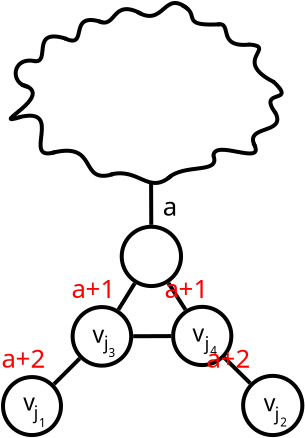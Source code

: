 <?xml version="1.0" encoding="UTF-8"?>
<dia:diagram xmlns:dia="http://www.lysator.liu.se/~alla/dia/">
  <dia:layer name="Background" visible="true" active="true">
    <dia:object type="Standard - Line" version="0" id="O0">
      <dia:attribute name="obj_pos">
        <dia:point val="-11.866,33.02"/>
      </dia:attribute>
      <dia:attribute name="obj_bb">
        <dia:rectangle val="-13.297,32.878;-11.725,34.447"/>
      </dia:attribute>
      <dia:attribute name="conn_endpoints">
        <dia:point val="-11.866,33.02"/>
        <dia:point val="-13.156,34.305"/>
      </dia:attribute>
      <dia:attribute name="numcp">
        <dia:int val="1"/>
      </dia:attribute>
      <dia:attribute name="line_width">
        <dia:real val="0.2"/>
      </dia:attribute>
      <dia:connections>
        <dia:connection handle="0" to="O8" connection="8"/>
        <dia:connection handle="1" to="O1" connection="8"/>
      </dia:connections>
    </dia:object>
    <dia:object type="Standard - Ellipse" version="0" id="O1">
      <dia:attribute name="obj_pos">
        <dia:point val="-15.704,33.95"/>
      </dia:attribute>
      <dia:attribute name="obj_bb">
        <dia:rectangle val="-15.804,33.85;-12.704,36.95"/>
      </dia:attribute>
      <dia:attribute name="elem_corner">
        <dia:point val="-15.704,33.95"/>
      </dia:attribute>
      <dia:attribute name="elem_width">
        <dia:real val="2.9"/>
      </dia:attribute>
      <dia:attribute name="elem_height">
        <dia:real val="2.9"/>
      </dia:attribute>
      <dia:attribute name="border_width">
        <dia:real val="0.2"/>
      </dia:attribute>
      <dia:attribute name="aspect">
        <dia:enum val="2"/>
      </dia:attribute>
    </dia:object>
    <dia:object type="Standard - Line" version="0" id="O2">
      <dia:attribute name="obj_pos">
        <dia:point val="-4.637,32.984"/>
      </dia:attribute>
      <dia:attribute name="obj_bb">
        <dia:rectangle val="-4.779,32.843;-3.202,34.401"/>
      </dia:attribute>
      <dia:attribute name="conn_endpoints">
        <dia:point val="-4.637,32.984"/>
        <dia:point val="-3.343,34.26"/>
      </dia:attribute>
      <dia:attribute name="numcp">
        <dia:int val="1"/>
      </dia:attribute>
      <dia:attribute name="line_width">
        <dia:real val="0.2"/>
      </dia:attribute>
      <dia:connections>
        <dia:connection handle="0" to="O9" connection="8"/>
        <dia:connection handle="1" to="O3" connection="8"/>
      </dia:connections>
    </dia:object>
    <dia:object type="Standard - Ellipse" version="0" id="O3">
      <dia:attribute name="obj_pos">
        <dia:point val="-3.698,33.889"/>
      </dia:attribute>
      <dia:attribute name="obj_bb">
        <dia:rectangle val="-3.798,33.789;-0.636,36.951"/>
      </dia:attribute>
      <dia:attribute name="elem_corner">
        <dia:point val="-3.698,33.889"/>
      </dia:attribute>
      <dia:attribute name="elem_width">
        <dia:real val="2.962"/>
      </dia:attribute>
      <dia:attribute name="elem_height">
        <dia:real val="2.962"/>
      </dia:attribute>
      <dia:attribute name="border_width">
        <dia:real val="0.2"/>
      </dia:attribute>
      <dia:attribute name="aspect">
        <dia:enum val="2"/>
      </dia:attribute>
    </dia:object>
    <dia:object type="Standard - Line" version="0" id="O4">
      <dia:attribute name="obj_pos">
        <dia:point val="-9.118,29.263"/>
      </dia:attribute>
      <dia:attribute name="obj_bb">
        <dia:rectangle val="-10.073,29.126;-8.98,30.723"/>
      </dia:attribute>
      <dia:attribute name="conn_endpoints">
        <dia:point val="-9.118,29.263"/>
        <dia:point val="-9.936,30.586"/>
      </dia:attribute>
      <dia:attribute name="numcp">
        <dia:int val="1"/>
      </dia:attribute>
      <dia:attribute name="line_width">
        <dia:real val="0.2"/>
      </dia:attribute>
      <dia:connections>
        <dia:connection handle="0" to="O7" connection="8"/>
        <dia:connection handle="1" to="O8" connection="8"/>
      </dia:connections>
    </dia:object>
    <dia:object type="Standard - Line" version="0" id="O5">
      <dia:attribute name="obj_pos">
        <dia:point val="-7.298,31.901"/>
      </dia:attribute>
      <dia:attribute name="obj_bb">
        <dia:rectangle val="-9.295,31.801;-7.198,32.009"/>
      </dia:attribute>
      <dia:attribute name="conn_endpoints">
        <dia:point val="-7.298,31.901"/>
        <dia:point val="-9.194,31.909"/>
      </dia:attribute>
      <dia:attribute name="numcp">
        <dia:int val="1"/>
      </dia:attribute>
      <dia:attribute name="line_width">
        <dia:real val="0.2"/>
      </dia:attribute>
      <dia:connections>
        <dia:connection handle="0" to="O9" connection="8"/>
        <dia:connection handle="1" to="O8" connection="8"/>
      </dia:connections>
    </dia:object>
    <dia:object type="Standard - Line" version="0" id="O6">
      <dia:attribute name="obj_pos">
        <dia:point val="-7.432,29.251"/>
      </dia:attribute>
      <dia:attribute name="obj_bb">
        <dia:rectangle val="-7.571,29.113;-6.442,30.721"/>
      </dia:attribute>
      <dia:attribute name="conn_endpoints">
        <dia:point val="-7.432,29.251"/>
        <dia:point val="-6.58,30.583"/>
      </dia:attribute>
      <dia:attribute name="numcp">
        <dia:int val="1"/>
      </dia:attribute>
      <dia:attribute name="line_width">
        <dia:real val="0.2"/>
      </dia:attribute>
      <dia:connections>
        <dia:connection handle="0" to="O7" connection="8"/>
        <dia:connection handle="1" to="O9" connection="8"/>
      </dia:connections>
    </dia:object>
    <dia:object type="Standard - Ellipse" version="0" id="O7">
      <dia:attribute name="obj_pos">
        <dia:point val="-9.768,26.434"/>
      </dia:attribute>
      <dia:attribute name="obj_bb">
        <dia:rectangle val="-9.867,26.334;-6.702,29.5"/>
      </dia:attribute>
      <dia:attribute name="elem_corner">
        <dia:point val="-9.768,26.434"/>
      </dia:attribute>
      <dia:attribute name="elem_width">
        <dia:real val="2.966"/>
      </dia:attribute>
      <dia:attribute name="elem_height">
        <dia:real val="2.966"/>
      </dia:attribute>
      <dia:attribute name="border_width">
        <dia:real val="0.2"/>
      </dia:attribute>
      <dia:attribute name="aspect">
        <dia:enum val="2"/>
      </dia:attribute>
    </dia:object>
    <dia:object type="Standard - Ellipse" version="0" id="O8">
      <dia:attribute name="obj_pos">
        <dia:point val="-12.223,30.45"/>
      </dia:attribute>
      <dia:attribute name="obj_bb">
        <dia:rectangle val="-12.323,30.35;-9.193,33.48"/>
      </dia:attribute>
      <dia:attribute name="elem_corner">
        <dia:point val="-12.223,30.45"/>
      </dia:attribute>
      <dia:attribute name="elem_width">
        <dia:real val="2.93"/>
      </dia:attribute>
      <dia:attribute name="elem_height">
        <dia:real val="2.93"/>
      </dia:attribute>
      <dia:attribute name="border_width">
        <dia:real val="0.2"/>
      </dia:attribute>
      <dia:attribute name="aspect">
        <dia:enum val="2"/>
      </dia:attribute>
    </dia:object>
    <dia:object type="Standard - Ellipse" version="0" id="O9">
      <dia:attribute name="obj_pos">
        <dia:point val="-7.198,30.439"/>
      </dia:attribute>
      <dia:attribute name="obj_bb">
        <dia:rectangle val="-7.298,30.339;-4.186,33.451"/>
      </dia:attribute>
      <dia:attribute name="elem_corner">
        <dia:point val="-7.198,30.439"/>
      </dia:attribute>
      <dia:attribute name="elem_width">
        <dia:real val="2.912"/>
      </dia:attribute>
      <dia:attribute name="elem_height">
        <dia:real val="2.912"/>
      </dia:attribute>
      <dia:attribute name="border_width">
        <dia:real val="0.2"/>
      </dia:attribute>
      <dia:attribute name="aspect">
        <dia:enum val="2"/>
      </dia:attribute>
    </dia:object>
    <dia:object type="Standard - BezierLine" version="0" id="O10">
      <dia:attribute name="obj_pos">
        <dia:point val="-7.298,23.894"/>
      </dia:attribute>
      <dia:attribute name="obj_bb">
        <dia:rectangle val="-10.438,23.661;-7.157,24.345"/>
      </dia:attribute>
      <dia:attribute name="bez_points">
        <dia:point val="-7.298,23.894"/>
        <dia:point val="-8.448,24.869"/>
        <dia:point val="-8.867,23.469"/>
        <dia:point val="-10.317,23.819"/>
      </dia:attribute>
      <dia:attribute name="corner_types">
        <dia:enum val="0"/>
        <dia:enum val="0"/>
      </dia:attribute>
      <dia:attribute name="line_width">
        <dia:real val="0.2"/>
      </dia:attribute>
    </dia:object>
    <dia:object type="Standard - BezierLine" version="0" id="O11">
      <dia:attribute name="obj_pos">
        <dia:point val="-10.167,23.794"/>
      </dia:attribute>
      <dia:attribute name="obj_bb">
        <dia:rectangle val="-13.389,22.533;-10.042,23.989"/>
      </dia:attribute>
      <dia:attribute name="bez_points">
        <dia:point val="-10.167,23.794"/>
        <dia:point val="-11.992,24.369"/>
        <dia:point val="-10.842,22.119"/>
        <dia:point val="-13.267,22.744"/>
      </dia:attribute>
      <dia:attribute name="corner_types">
        <dia:enum val="0"/>
        <dia:enum val="0"/>
      </dia:attribute>
      <dia:attribute name="line_width">
        <dia:real val="0.2"/>
      </dia:attribute>
    </dia:object>
    <dia:object type="Standard - BezierLine" version="0" id="O12">
      <dia:attribute name="obj_pos">
        <dia:point val="-13.067,22.694"/>
      </dia:attribute>
      <dia:attribute name="obj_bb">
        <dia:rectangle val="-15.064,20.781;-12.942,22.869"/>
      </dia:attribute>
      <dia:attribute name="bez_points">
        <dia:point val="-13.067,22.694"/>
        <dia:point val="-14.892,23.269"/>
        <dia:point val="-12.517,20.344"/>
        <dia:point val="-14.942,20.969"/>
      </dia:attribute>
      <dia:attribute name="corner_types">
        <dia:enum val="0"/>
        <dia:enum val="0"/>
      </dia:attribute>
      <dia:attribute name="line_width">
        <dia:real val="0.2"/>
      </dia:attribute>
    </dia:object>
    <dia:object type="Standard - BezierLine" version="0" id="O13">
      <dia:attribute name="obj_pos">
        <dia:point val="-14.805,20.938"/>
      </dia:attribute>
      <dia:attribute name="obj_bb">
        <dia:rectangle val="-15.417,19.198;-14.117,21.154"/>
      </dia:attribute>
      <dia:attribute name="bez_points">
        <dia:point val="-14.805,20.938"/>
        <dia:point val="-16.63,21.513"/>
        <dia:point val="-12.842,19.8"/>
        <dia:point val="-14.792,19.319"/>
      </dia:attribute>
      <dia:attribute name="corner_types">
        <dia:enum val="0"/>
        <dia:enum val="0"/>
      </dia:attribute>
      <dia:attribute name="line_width">
        <dia:real val="0.2"/>
      </dia:attribute>
    </dia:object>
    <dia:object type="Standard - BezierLine" version="0" id="O14">
      <dia:attribute name="obj_pos">
        <dia:point val="-14.442,19.444"/>
      </dia:attribute>
      <dia:attribute name="obj_bb">
        <dia:rectangle val="-15.171,18.026;-13.986,19.558"/>
      </dia:attribute>
      <dia:attribute name="bez_points">
        <dia:point val="-14.442,19.444"/>
        <dia:point val="-15.386,19.294"/>
        <dia:point val="-15.262,17.906"/>
        <dia:point val="-14.105,18.156"/>
      </dia:attribute>
      <dia:attribute name="corner_types">
        <dia:enum val="0"/>
        <dia:enum val="0"/>
      </dia:attribute>
      <dia:attribute name="line_width">
        <dia:real val="0.2"/>
      </dia:attribute>
    </dia:object>
    <dia:object type="Standard - BezierLine" version="0" id="O15">
      <dia:attribute name="obj_pos">
        <dia:point val="-14.192,18.144"/>
      </dia:attribute>
      <dia:attribute name="obj_bb">
        <dia:rectangle val="-14.31,16.818;-12.391,18.262"/>
      </dia:attribute>
      <dia:attribute name="bez_points">
        <dia:point val="-14.192,18.144"/>
        <dia:point val="-13.217,18.344"/>
        <dia:point val="-14.442,16.419"/>
        <dia:point val="-12.517,17.044"/>
      </dia:attribute>
      <dia:attribute name="corner_types">
        <dia:enum val="0"/>
        <dia:enum val="0"/>
      </dia:attribute>
      <dia:attribute name="line_width">
        <dia:real val="0.2"/>
      </dia:attribute>
    </dia:object>
    <dia:object type="Standard - BezierLine" version="0" id="O16">
      <dia:attribute name="obj_pos">
        <dia:point val="-12.605,17.019"/>
      </dia:attribute>
      <dia:attribute name="obj_bb">
        <dia:rectangle val="-12.737,15.997;-10.59,17.226"/>
      </dia:attribute>
      <dia:attribute name="bez_points">
        <dia:point val="-12.605,17.019"/>
        <dia:point val="-11.348,17.6"/>
        <dia:point val="-12.567,15.594"/>
        <dia:point val="-10.717,16.219"/>
      </dia:attribute>
      <dia:attribute name="corner_types">
        <dia:enum val="0"/>
        <dia:enum val="0"/>
      </dia:attribute>
      <dia:attribute name="line_width">
        <dia:real val="0.2"/>
      </dia:attribute>
    </dia:object>
    <dia:object type="Standard - BezierLine" version="0" id="O17">
      <dia:attribute name="obj_pos">
        <dia:point val="-10.942,16.15"/>
      </dia:attribute>
      <dia:attribute name="obj_bb">
        <dia:rectangle val="-11.075,15.454;-8.628,16.326"/>
      </dia:attribute>
      <dia:attribute name="bez_points">
        <dia:point val="-10.942,16.15"/>
        <dia:point val="-9.995,16.588"/>
        <dia:point val="-10.308,14.956"/>
        <dia:point val="-8.764,15.8"/>
      </dia:attribute>
      <dia:attribute name="corner_types">
        <dia:enum val="0"/>
        <dia:enum val="0"/>
      </dia:attribute>
      <dia:attribute name="line_width">
        <dia:real val="0.2"/>
      </dia:attribute>
    </dia:object>
    <dia:object type="Standard - BezierLine" version="0" id="O18">
      <dia:attribute name="obj_pos">
        <dia:point val="-8.995,15.688"/>
      </dia:attribute>
      <dia:attribute name="obj_bb">
        <dia:rectangle val="-9.132,15.147;-6.314,15.993"/>
      </dia:attribute>
      <dia:attribute name="bez_points">
        <dia:point val="-8.995,15.688"/>
        <dia:point val="-7.62,16.513"/>
        <dia:point val="-7.676,14.513"/>
        <dia:point val="-6.455,15.556"/>
      </dia:attribute>
      <dia:attribute name="corner_types">
        <dia:enum val="0"/>
        <dia:enum val="0"/>
      </dia:attribute>
      <dia:attribute name="line_width">
        <dia:real val="0.2"/>
      </dia:attribute>
    </dia:object>
    <dia:object type="Standard - BezierLine" version="0" id="O19">
      <dia:attribute name="obj_pos">
        <dia:point val="-6.761,15.35"/>
      </dia:attribute>
      <dia:attribute name="obj_bb">
        <dia:rectangle val="-6.894,15.217;-4.759,16.425"/>
      </dia:attribute>
      <dia:attribute name="bez_points">
        <dia:point val="-6.761,15.35"/>
        <dia:point val="-5.752,15.831"/>
        <dia:point val="-6.961,16.419"/>
        <dia:point val="-4.864,16.313"/>
      </dia:attribute>
      <dia:attribute name="corner_types">
        <dia:enum val="0"/>
        <dia:enum val="0"/>
      </dia:attribute>
      <dia:attribute name="line_width">
        <dia:real val="0.2"/>
      </dia:attribute>
    </dia:object>
    <dia:object type="Standard - BezierLine" version="0" id="O20">
      <dia:attribute name="obj_pos">
        <dia:point val="-4.992,16.319"/>
      </dia:attribute>
      <dia:attribute name="obj_bb">
        <dia:rectangle val="-5.108,16.203;-3.27,17.441"/>
      </dia:attribute>
      <dia:attribute name="bez_points">
        <dia:point val="-4.992,16.319"/>
        <dia:point val="-4.167,16.169"/>
        <dia:point val="-5.08,17.5"/>
        <dia:point val="-3.38,17.325"/>
      </dia:attribute>
      <dia:attribute name="corner_types">
        <dia:enum val="0"/>
        <dia:enum val="0"/>
      </dia:attribute>
      <dia:attribute name="line_width">
        <dia:real val="0.2"/>
      </dia:attribute>
    </dia:object>
    <dia:object type="Standard - BezierLine" version="0" id="O21">
      <dia:attribute name="obj_pos">
        <dia:point val="-3.43,17.319"/>
      </dia:attribute>
      <dia:attribute name="obj_bb">
        <dia:rectangle val="-3.537,17.212;-2.014,19.341"/>
      </dia:attribute>
      <dia:attribute name="bez_points">
        <dia:point val="-3.43,17.319"/>
        <dia:point val="-1.911,17.431"/>
        <dia:point val="-4.348,18.094"/>
        <dia:point val="-2.148,19.206"/>
      </dia:attribute>
      <dia:attribute name="corner_types">
        <dia:enum val="0"/>
        <dia:enum val="0"/>
      </dia:attribute>
      <dia:attribute name="line_width">
        <dia:real val="0.2"/>
      </dia:attribute>
    </dia:object>
    <dia:object type="Standard - BezierLine" version="0" id="O22">
      <dia:attribute name="obj_pos">
        <dia:point val="-2.192,19.169"/>
      </dia:attribute>
      <dia:attribute name="obj_bb">
        <dia:rectangle val="-2.432,19.027;-1.672,20.909"/>
      </dia:attribute>
      <dia:attribute name="bez_points">
        <dia:point val="-2.192,19.169"/>
        <dia:point val="-0.917,20.369"/>
        <dia:point val="-3.042,19.45"/>
        <dia:point val="-2.067,20.769"/>
      </dia:attribute>
      <dia:attribute name="corner_types">
        <dia:enum val="0"/>
        <dia:enum val="0"/>
      </dia:attribute>
      <dia:attribute name="line_width">
        <dia:real val="0.2"/>
      </dia:attribute>
    </dia:object>
    <dia:object type="Standard - BezierLine" version="0" id="O23">
      <dia:attribute name="obj_pos">
        <dia:point val="-5.18,22.894"/>
      </dia:attribute>
      <dia:attribute name="obj_bb">
        <dia:rectangle val="-7.598,22.765;-5.035,24.154"/>
      </dia:attribute>
      <dia:attribute name="bez_points">
        <dia:point val="-5.18,22.894"/>
        <dia:point val="-4.83,23.819"/>
        <dia:point val="-6.644,23.244"/>
        <dia:point val="-7.456,24.013"/>
      </dia:attribute>
      <dia:attribute name="corner_types">
        <dia:enum val="0"/>
        <dia:enum val="0"/>
      </dia:attribute>
      <dia:attribute name="line_width">
        <dia:real val="0.2"/>
      </dia:attribute>
    </dia:object>
    <dia:object type="Standard - BezierLine" version="0" id="O24">
      <dia:attribute name="obj_pos">
        <dia:point val="-2.105,20.694"/>
      </dia:attribute>
      <dia:attribute name="obj_bb">
        <dia:rectangle val="-3.305,20.558;-1.888,22.581"/>
      </dia:attribute>
      <dia:attribute name="bez_points">
        <dia:point val="-2.105,20.694"/>
        <dia:point val="-1.455,21.869"/>
        <dia:point val="-3.755,21.294"/>
        <dia:point val="-3.08,22.444"/>
      </dia:attribute>
      <dia:attribute name="corner_types">
        <dia:enum val="0"/>
        <dia:enum val="0"/>
      </dia:attribute>
      <dia:attribute name="line_width">
        <dia:real val="0.2"/>
      </dia:attribute>
    </dia:object>
    <dia:object type="Standard - BezierLine" version="0" id="O25">
      <dia:attribute name="obj_pos">
        <dia:point val="-3.186,22.244"/>
      </dia:attribute>
      <dia:attribute name="obj_bb">
        <dia:rectangle val="-5.286,22.107;-2.965,23.03"/>
      </dia:attribute>
      <dia:attribute name="bez_points">
        <dia:point val="-3.186,22.244"/>
        <dia:point val="-2.461,23.519"/>
        <dia:point val="-5.231,21.95"/>
        <dia:point val="-5.181,22.925"/>
      </dia:attribute>
      <dia:attribute name="corner_types">
        <dia:enum val="0"/>
        <dia:enum val="0"/>
      </dia:attribute>
      <dia:attribute name="line_width">
        <dia:real val="0.2"/>
      </dia:attribute>
    </dia:object>
    <dia:object type="Standard - Text" version="1" id="O26">
      <dia:attribute name="obj_pos">
        <dia:point val="-14.686,35.625"/>
      </dia:attribute>
      <dia:attribute name="obj_bb">
        <dia:rectangle val="-14.686,34.558;-14.006,35.898"/>
      </dia:attribute>
      <dia:attribute name="text">
        <dia:composite type="text">
          <dia:attribute name="string">
            <dia:string>#v#</dia:string>
          </dia:attribute>
          <dia:attribute name="font">
            <dia:font family="sans" style="0" name="Helvetica"/>
          </dia:attribute>
          <dia:attribute name="height">
            <dia:real val="1.435"/>
          </dia:attribute>
          <dia:attribute name="pos">
            <dia:point val="-14.686,35.625"/>
          </dia:attribute>
          <dia:attribute name="color">
            <dia:color val="#000000"/>
          </dia:attribute>
          <dia:attribute name="alignment">
            <dia:enum val="0"/>
          </dia:attribute>
        </dia:composite>
      </dia:attribute>
      <dia:attribute name="valign">
        <dia:enum val="3"/>
      </dia:attribute>
    </dia:object>
    <dia:object type="Standard - Text" version="1" id="O27">
      <dia:attribute name="obj_pos">
        <dia:point val="-11.231,32.233"/>
      </dia:attribute>
      <dia:attribute name="obj_bb">
        <dia:rectangle val="-11.231,31.165;-10.551,32.505"/>
      </dia:attribute>
      <dia:attribute name="text">
        <dia:composite type="text">
          <dia:attribute name="string">
            <dia:string>#v#</dia:string>
          </dia:attribute>
          <dia:attribute name="font">
            <dia:font family="sans" style="0" name="Helvetica"/>
          </dia:attribute>
          <dia:attribute name="height">
            <dia:real val="1.435"/>
          </dia:attribute>
          <dia:attribute name="pos">
            <dia:point val="-11.231,32.233"/>
          </dia:attribute>
          <dia:attribute name="color">
            <dia:color val="#000000"/>
          </dia:attribute>
          <dia:attribute name="alignment">
            <dia:enum val="0"/>
          </dia:attribute>
        </dia:composite>
      </dia:attribute>
      <dia:attribute name="valign">
        <dia:enum val="3"/>
      </dia:attribute>
    </dia:object>
    <dia:object type="Standard - Text" version="1" id="O28">
      <dia:attribute name="obj_pos">
        <dia:point val="-6.226,32.173"/>
      </dia:attribute>
      <dia:attribute name="obj_bb">
        <dia:rectangle val="-6.226,31.105;-5.546,32.445"/>
      </dia:attribute>
      <dia:attribute name="text">
        <dia:composite type="text">
          <dia:attribute name="string">
            <dia:string>#v#</dia:string>
          </dia:attribute>
          <dia:attribute name="font">
            <dia:font family="sans" style="0" name="Helvetica"/>
          </dia:attribute>
          <dia:attribute name="height">
            <dia:real val="1.435"/>
          </dia:attribute>
          <dia:attribute name="pos">
            <dia:point val="-6.226,32.173"/>
          </dia:attribute>
          <dia:attribute name="color">
            <dia:color val="#000000"/>
          </dia:attribute>
          <dia:attribute name="alignment">
            <dia:enum val="0"/>
          </dia:attribute>
        </dia:composite>
      </dia:attribute>
      <dia:attribute name="valign">
        <dia:enum val="3"/>
      </dia:attribute>
    </dia:object>
    <dia:object type="Standard - Text" version="1" id="O29">
      <dia:attribute name="obj_pos">
        <dia:point val="-2.671,35.663"/>
      </dia:attribute>
      <dia:attribute name="obj_bb">
        <dia:rectangle val="-2.671,34.595;-1.991,35.935"/>
      </dia:attribute>
      <dia:attribute name="text">
        <dia:composite type="text">
          <dia:attribute name="string">
            <dia:string>#v#</dia:string>
          </dia:attribute>
          <dia:attribute name="font">
            <dia:font family="sans" style="0" name="Helvetica"/>
          </dia:attribute>
          <dia:attribute name="height">
            <dia:real val="1.435"/>
          </dia:attribute>
          <dia:attribute name="pos">
            <dia:point val="-2.671,35.663"/>
          </dia:attribute>
          <dia:attribute name="color">
            <dia:color val="#000000"/>
          </dia:attribute>
          <dia:attribute name="alignment">
            <dia:enum val="0"/>
          </dia:attribute>
        </dia:composite>
      </dia:attribute>
      <dia:attribute name="valign">
        <dia:enum val="3"/>
      </dia:attribute>
    </dia:object>
    <dia:object type="Standard - Text" version="1" id="O30">
      <dia:attribute name="obj_pos">
        <dia:point val="-14.166,36.053"/>
      </dia:attribute>
      <dia:attribute name="obj_bb">
        <dia:rectangle val="-14.166,35.248;-13.926,36.258"/>
      </dia:attribute>
      <dia:attribute name="text">
        <dia:composite type="text">
          <dia:attribute name="string">
            <dia:string>#j#</dia:string>
          </dia:attribute>
          <dia:attribute name="font">
            <dia:font family="sans" style="0" name="Helvetica"/>
          </dia:attribute>
          <dia:attribute name="height">
            <dia:real val="1.082"/>
          </dia:attribute>
          <dia:attribute name="pos">
            <dia:point val="-14.166,36.053"/>
          </dia:attribute>
          <dia:attribute name="color">
            <dia:color val="#000000"/>
          </dia:attribute>
          <dia:attribute name="alignment">
            <dia:enum val="0"/>
          </dia:attribute>
        </dia:composite>
      </dia:attribute>
      <dia:attribute name="valign">
        <dia:enum val="3"/>
      </dia:attribute>
    </dia:object>
    <dia:object type="Standard - Text" version="1" id="O31">
      <dia:attribute name="obj_pos">
        <dia:point val="-10.658,32.565"/>
      </dia:attribute>
      <dia:attribute name="obj_bb">
        <dia:rectangle val="-10.658,31.76;-10.418,32.77"/>
      </dia:attribute>
      <dia:attribute name="text">
        <dia:composite type="text">
          <dia:attribute name="string">
            <dia:string>#j#</dia:string>
          </dia:attribute>
          <dia:attribute name="font">
            <dia:font family="sans" style="0" name="Helvetica"/>
          </dia:attribute>
          <dia:attribute name="height">
            <dia:real val="1.082"/>
          </dia:attribute>
          <dia:attribute name="pos">
            <dia:point val="-10.658,32.565"/>
          </dia:attribute>
          <dia:attribute name="color">
            <dia:color val="#000000"/>
          </dia:attribute>
          <dia:attribute name="alignment">
            <dia:enum val="0"/>
          </dia:attribute>
        </dia:composite>
      </dia:attribute>
      <dia:attribute name="valign">
        <dia:enum val="3"/>
      </dia:attribute>
      <dia:connections>
        <dia:connection handle="0" to="O8" connection="8"/>
      </dia:connections>
    </dia:object>
    <dia:object type="Standard - Text" version="1" id="O32">
      <dia:attribute name="obj_pos">
        <dia:point val="-2.117,36.12"/>
      </dia:attribute>
      <dia:attribute name="obj_bb">
        <dia:rectangle val="-2.117,35.315;-1.877,36.325"/>
      </dia:attribute>
      <dia:attribute name="text">
        <dia:composite type="text">
          <dia:attribute name="string">
            <dia:string>#j#</dia:string>
          </dia:attribute>
          <dia:attribute name="font">
            <dia:font family="sans" style="0" name="Helvetica"/>
          </dia:attribute>
          <dia:attribute name="height">
            <dia:real val="1.082"/>
          </dia:attribute>
          <dia:attribute name="pos">
            <dia:point val="-2.117,36.12"/>
          </dia:attribute>
          <dia:attribute name="color">
            <dia:color val="#000000"/>
          </dia:attribute>
          <dia:attribute name="alignment">
            <dia:enum val="0"/>
          </dia:attribute>
        </dia:composite>
      </dia:attribute>
      <dia:attribute name="valign">
        <dia:enum val="3"/>
      </dia:attribute>
      <dia:connections>
        <dia:connection handle="0" to="O3" connection="8"/>
      </dia:connections>
    </dia:object>
    <dia:object type="Standard - Text" version="1" id="O33">
      <dia:attribute name="obj_pos">
        <dia:point val="-5.621,32.6"/>
      </dia:attribute>
      <dia:attribute name="obj_bb">
        <dia:rectangle val="-5.621,31.795;-5.381,32.805"/>
      </dia:attribute>
      <dia:attribute name="text">
        <dia:composite type="text">
          <dia:attribute name="string">
            <dia:string>#j#</dia:string>
          </dia:attribute>
          <dia:attribute name="font">
            <dia:font family="sans" style="0" name="Helvetica"/>
          </dia:attribute>
          <dia:attribute name="height">
            <dia:real val="1.082"/>
          </dia:attribute>
          <dia:attribute name="pos">
            <dia:point val="-5.621,32.6"/>
          </dia:attribute>
          <dia:attribute name="color">
            <dia:color val="#000000"/>
          </dia:attribute>
          <dia:attribute name="alignment">
            <dia:enum val="0"/>
          </dia:attribute>
        </dia:composite>
      </dia:attribute>
      <dia:attribute name="valign">
        <dia:enum val="3"/>
      </dia:attribute>
    </dia:object>
    <dia:object type="Standard - Text" version="1" id="O34">
      <dia:attribute name="obj_pos">
        <dia:point val="-13.904,36.45"/>
      </dia:attribute>
      <dia:attribute name="obj_bb">
        <dia:rectangle val="-13.904,35.907;-13.531,36.59"/>
      </dia:attribute>
      <dia:attribute name="text">
        <dia:composite type="text">
          <dia:attribute name="string">
            <dia:string>#1#</dia:string>
          </dia:attribute>
          <dia:attribute name="font">
            <dia:font family="sans" style="0" name="Helvetica"/>
          </dia:attribute>
          <dia:attribute name="height">
            <dia:real val="0.73"/>
          </dia:attribute>
          <dia:attribute name="pos">
            <dia:point val="-13.904,36.45"/>
          </dia:attribute>
          <dia:attribute name="color">
            <dia:color val="#000000"/>
          </dia:attribute>
          <dia:attribute name="alignment">
            <dia:enum val="0"/>
          </dia:attribute>
        </dia:composite>
      </dia:attribute>
      <dia:attribute name="valign">
        <dia:enum val="3"/>
      </dia:attribute>
      <dia:connections>
        <dia:connection handle="0" to="O1" connection="8"/>
      </dia:connections>
    </dia:object>
    <dia:object type="Standard - Text" version="1" id="O35">
      <dia:attribute name="obj_pos">
        <dia:point val="-1.836,36.425"/>
      </dia:attribute>
      <dia:attribute name="obj_bb">
        <dia:rectangle val="-1.836,35.883;-1.463,36.565"/>
      </dia:attribute>
      <dia:attribute name="text">
        <dia:composite type="text">
          <dia:attribute name="string">
            <dia:string>#2#</dia:string>
          </dia:attribute>
          <dia:attribute name="font">
            <dia:font family="sans" style="0" name="Helvetica"/>
          </dia:attribute>
          <dia:attribute name="height">
            <dia:real val="0.73"/>
          </dia:attribute>
          <dia:attribute name="pos">
            <dia:point val="-1.836,36.425"/>
          </dia:attribute>
          <dia:attribute name="color">
            <dia:color val="#000000"/>
          </dia:attribute>
          <dia:attribute name="alignment">
            <dia:enum val="0"/>
          </dia:attribute>
        </dia:composite>
      </dia:attribute>
      <dia:attribute name="valign">
        <dia:enum val="3"/>
      </dia:attribute>
    </dia:object>
    <dia:object type="Standard - Text" version="1" id="O36">
      <dia:attribute name="obj_pos">
        <dia:point val="-10.426,32.948"/>
      </dia:attribute>
      <dia:attribute name="obj_bb">
        <dia:rectangle val="-10.426,32.405;-10.053,33.088"/>
      </dia:attribute>
      <dia:attribute name="text">
        <dia:composite type="text">
          <dia:attribute name="string">
            <dia:string>#3#</dia:string>
          </dia:attribute>
          <dia:attribute name="font">
            <dia:font family="sans" style="0" name="Helvetica"/>
          </dia:attribute>
          <dia:attribute name="height">
            <dia:real val="0.73"/>
          </dia:attribute>
          <dia:attribute name="pos">
            <dia:point val="-10.426,32.948"/>
          </dia:attribute>
          <dia:attribute name="color">
            <dia:color val="#000000"/>
          </dia:attribute>
          <dia:attribute name="alignment">
            <dia:enum val="0"/>
          </dia:attribute>
        </dia:composite>
      </dia:attribute>
      <dia:attribute name="valign">
        <dia:enum val="3"/>
      </dia:attribute>
    </dia:object>
    <dia:object type="Standard - Text" version="1" id="O37">
      <dia:attribute name="obj_pos">
        <dia:point val="-5.342,32.845"/>
      </dia:attribute>
      <dia:attribute name="obj_bb">
        <dia:rectangle val="-5.342,32.302;-4.97,32.985"/>
      </dia:attribute>
      <dia:attribute name="text">
        <dia:composite type="text">
          <dia:attribute name="string">
            <dia:string>#4#</dia:string>
          </dia:attribute>
          <dia:attribute name="font">
            <dia:font family="sans" style="0" name="Helvetica"/>
          </dia:attribute>
          <dia:attribute name="height">
            <dia:real val="0.73"/>
          </dia:attribute>
          <dia:attribute name="pos">
            <dia:point val="-5.342,32.845"/>
          </dia:attribute>
          <dia:attribute name="color">
            <dia:color val="#000000"/>
          </dia:attribute>
          <dia:attribute name="alignment">
            <dia:enum val="0"/>
          </dia:attribute>
        </dia:composite>
      </dia:attribute>
      <dia:attribute name="valign">
        <dia:enum val="3"/>
      </dia:attribute>
      <dia:connections>
        <dia:connection handle="0" to="O9" connection="8"/>
      </dia:connections>
    </dia:object>
    <dia:object type="Standard - Text" version="1" id="O38">
      <dia:attribute name="obj_pos">
        <dia:point val="-7.716,25.878"/>
      </dia:attribute>
      <dia:attribute name="obj_bb">
        <dia:rectangle val="-7.716,24.68;-6.926,26.183"/>
      </dia:attribute>
      <dia:attribute name="text">
        <dia:composite type="text">
          <dia:attribute name="string">
            <dia:string>#a#</dia:string>
          </dia:attribute>
          <dia:attribute name="font">
            <dia:font family="sans" style="0" name="Helvetica"/>
          </dia:attribute>
          <dia:attribute name="height">
            <dia:real val="1.611"/>
          </dia:attribute>
          <dia:attribute name="pos">
            <dia:point val="-7.716,25.878"/>
          </dia:attribute>
          <dia:attribute name="color">
            <dia:color val="#000000"/>
          </dia:attribute>
          <dia:attribute name="alignment">
            <dia:enum val="0"/>
          </dia:attribute>
        </dia:composite>
      </dia:attribute>
      <dia:attribute name="valign">
        <dia:enum val="3"/>
      </dia:attribute>
    </dia:object>
    <dia:object type="Standard - Text" version="1" id="O39">
      <dia:attribute name="obj_pos">
        <dia:point val="-12.281,30.0"/>
      </dia:attribute>
      <dia:attribute name="obj_bb">
        <dia:rectangle val="-12.281,28.765;-3.993,30.38"/>
      </dia:attribute>
      <dia:attribute name="text">
        <dia:composite type="text">
          <dia:attribute name="string">
            <dia:string>#a+1       a+1#</dia:string>
          </dia:attribute>
          <dia:attribute name="font">
            <dia:font family="sans" style="0" name="Helvetica"/>
          </dia:attribute>
          <dia:attribute name="height">
            <dia:real val="1.611"/>
          </dia:attribute>
          <dia:attribute name="pos">
            <dia:point val="-12.281,30.0"/>
          </dia:attribute>
          <dia:attribute name="color">
            <dia:color val="#ff0000"/>
          </dia:attribute>
          <dia:attribute name="alignment">
            <dia:enum val="0"/>
          </dia:attribute>
        </dia:composite>
      </dia:attribute>
      <dia:attribute name="valign">
        <dia:enum val="3"/>
      </dia:attribute>
    </dia:object>
    <dia:object type="Standard - Text" version="1" id="O40">
      <dia:attribute name="obj_pos">
        <dia:point val="-15.776,33.49"/>
      </dia:attribute>
      <dia:attribute name="obj_bb">
        <dia:rectangle val="-15.776,32.255;-0.928,33.87"/>
      </dia:attribute>
      <dia:attribute name="text">
        <dia:composite type="text">
          <dia:attribute name="string">
            <dia:string>#a+2                       a+2#</dia:string>
          </dia:attribute>
          <dia:attribute name="font">
            <dia:font family="sans" style="0" name="Helvetica"/>
          </dia:attribute>
          <dia:attribute name="height">
            <dia:real val="1.611"/>
          </dia:attribute>
          <dia:attribute name="pos">
            <dia:point val="-15.776,33.49"/>
          </dia:attribute>
          <dia:attribute name="color">
            <dia:color val="#ff0000"/>
          </dia:attribute>
          <dia:attribute name="alignment">
            <dia:enum val="0"/>
          </dia:attribute>
        </dia:composite>
      </dia:attribute>
      <dia:attribute name="valign">
        <dia:enum val="3"/>
      </dia:attribute>
    </dia:object>
    <dia:object type="Standard - Line" version="0" id="O41">
      <dia:attribute name="obj_pos">
        <dia:point val="-8.299,24.241"/>
      </dia:attribute>
      <dia:attribute name="obj_bb">
        <dia:rectangle val="-8.399,24.141;-8.19,26.436"/>
      </dia:attribute>
      <dia:attribute name="conn_endpoints">
        <dia:point val="-8.299,24.241"/>
        <dia:point val="-8.291,26.336"/>
      </dia:attribute>
      <dia:attribute name="numcp">
        <dia:int val="1"/>
      </dia:attribute>
      <dia:attribute name="line_width">
        <dia:real val="0.2"/>
      </dia:attribute>
      <dia:connections>
        <dia:connection handle="1" to="O7" connection="8"/>
      </dia:connections>
    </dia:object>
  </dia:layer>
</dia:diagram>
